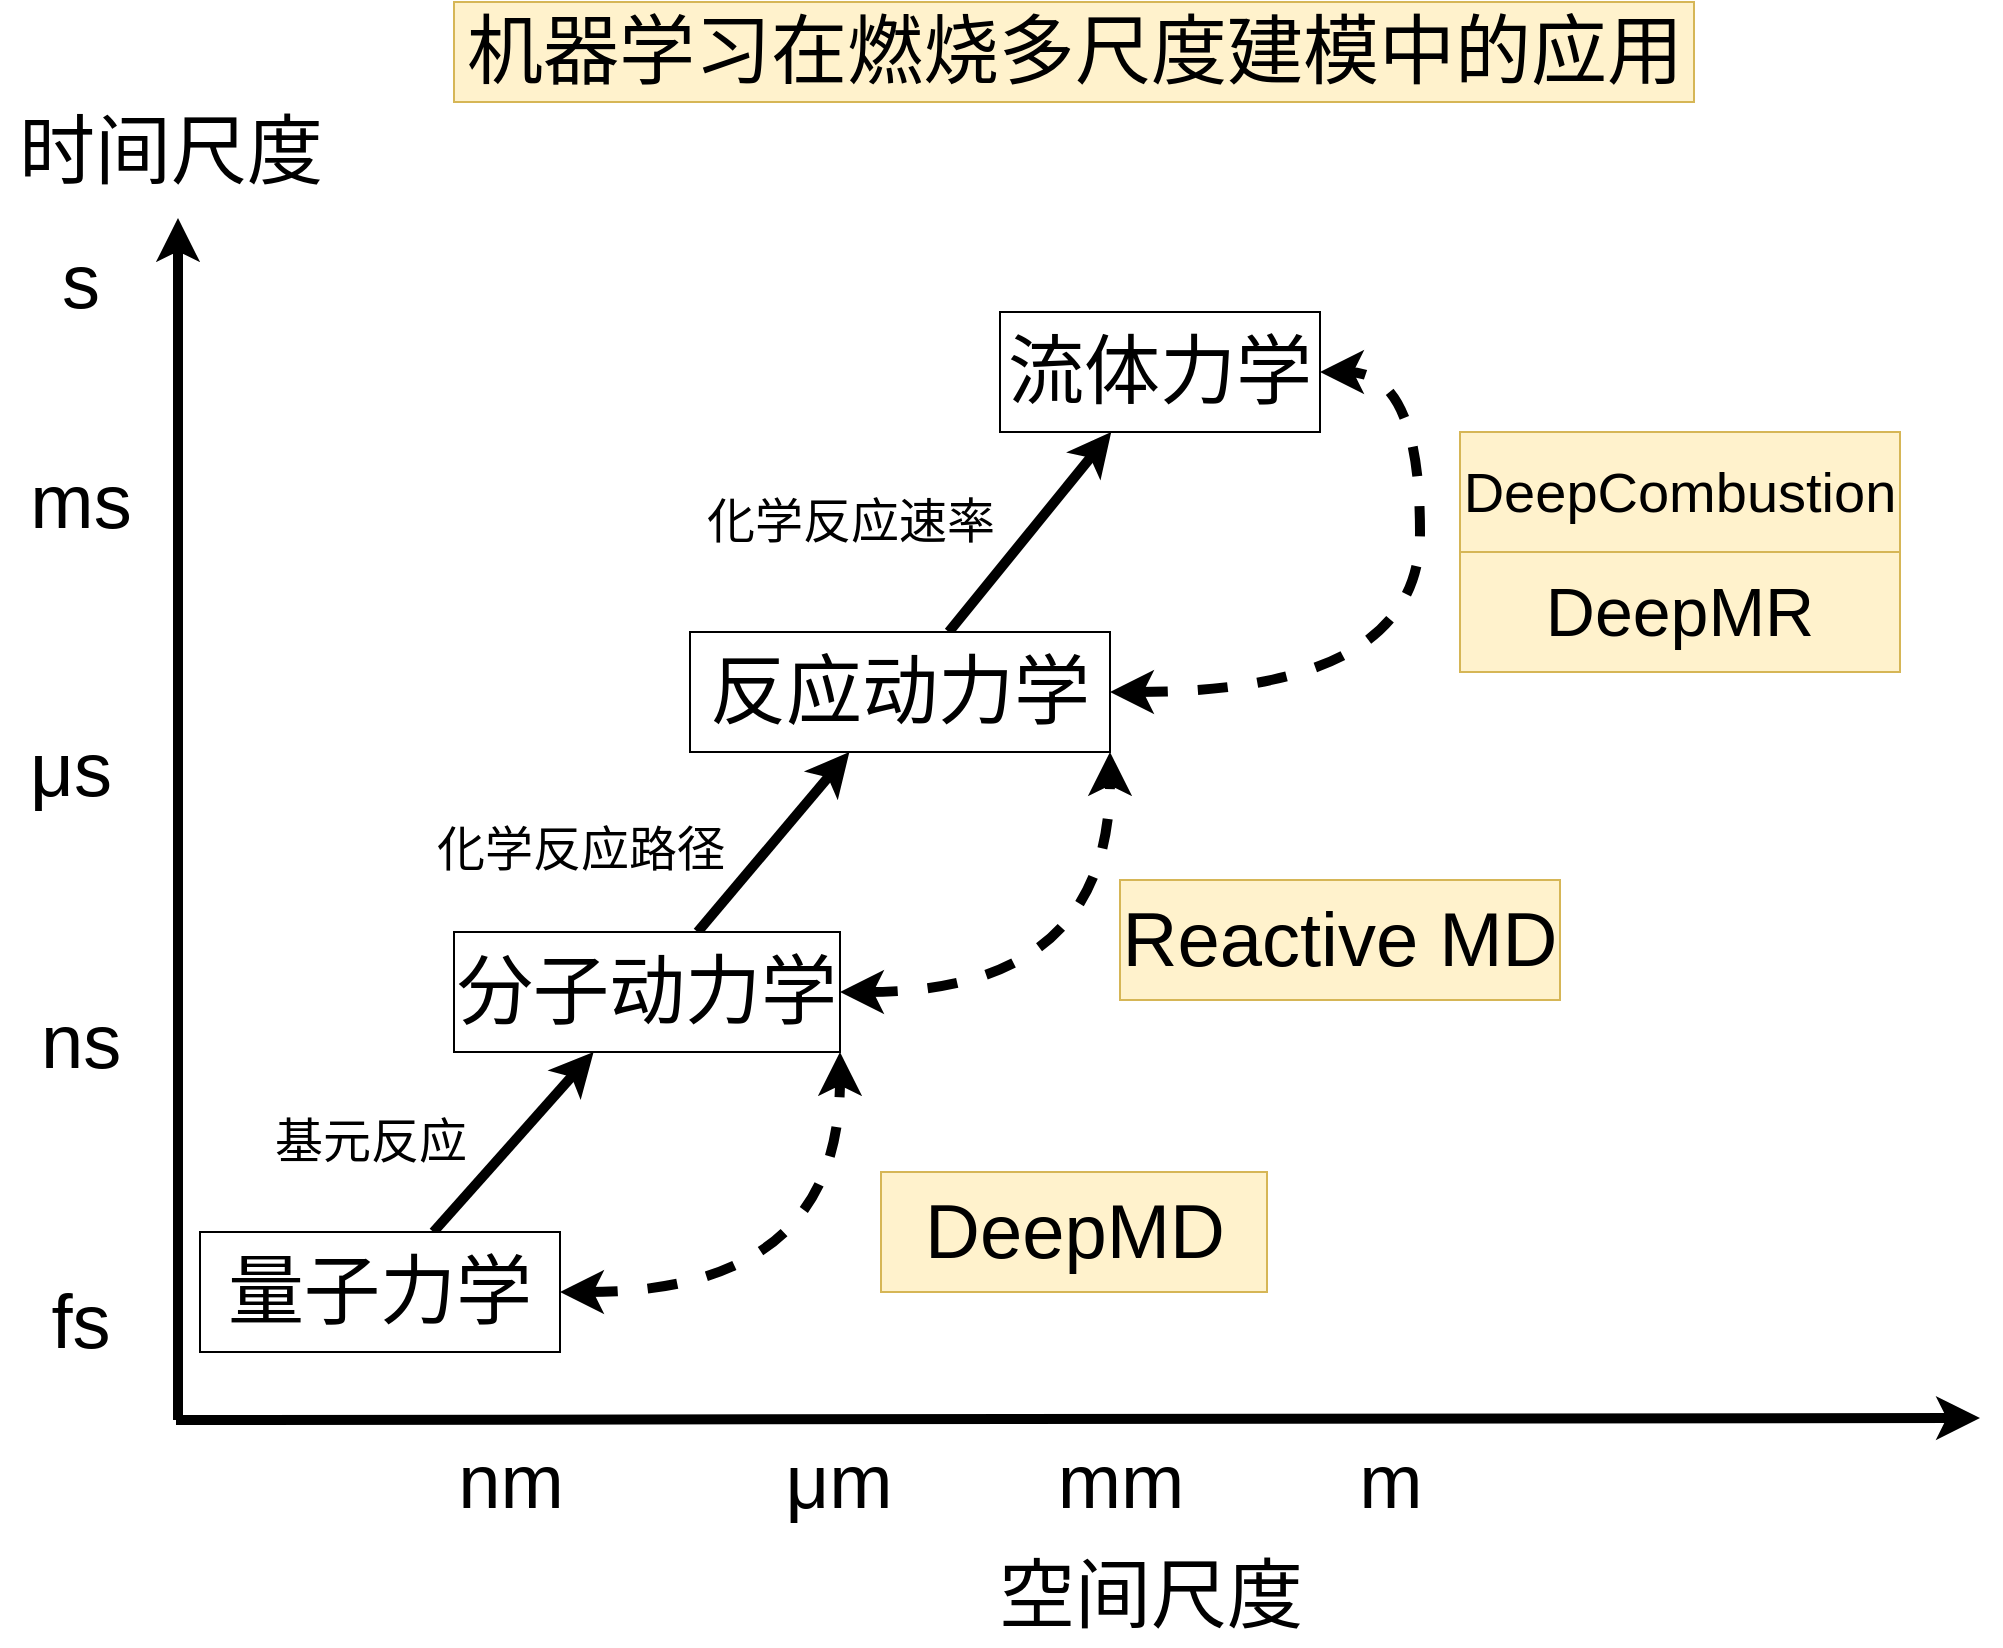 <mxfile version="15.9.4" type="github">
  <diagram id="kzGisLi0H4hDdgbpCc58" name="Page-1">
    <mxGraphModel dx="1483" dy="770" grid="1" gridSize="10" guides="1" tooltips="1" connect="1" arrows="1" fold="1" page="1" pageScale="1" pageWidth="827" pageHeight="827" math="0" shadow="0">
      <root>
        <mxCell id="0" />
        <mxCell id="1" parent="0" />
        <mxCell id="out4iCBxHCImszKJyRuK-1" value="" style="endArrow=classic;html=1;rounded=0;strokeWidth=5;" edge="1" parent="1">
          <mxGeometry width="50" height="50" relative="1" as="geometry">
            <mxPoint x="118" y="714" as="sourcePoint" />
            <mxPoint x="1020" y="713" as="targetPoint" />
          </mxGeometry>
        </mxCell>
        <mxCell id="out4iCBxHCImszKJyRuK-2" value="" style="endArrow=classic;html=1;rounded=0;strokeWidth=5;" edge="1" parent="1">
          <mxGeometry width="50" height="50" relative="1" as="geometry">
            <mxPoint x="119" y="714" as="sourcePoint" />
            <mxPoint x="119" y="113" as="targetPoint" />
          </mxGeometry>
        </mxCell>
        <mxCell id="out4iCBxHCImszKJyRuK-3" value="时间尺度" style="text;html=1;align=center;verticalAlign=middle;resizable=0;points=[];autosize=1;strokeColor=none;fillColor=none;fontSize=38;" vertex="1" parent="1">
          <mxGeometry x="30" y="55" width="170" height="50" as="geometry" />
        </mxCell>
        <mxCell id="out4iCBxHCImszKJyRuK-4" value="空间尺度" style="text;html=1;align=center;verticalAlign=middle;resizable=0;points=[];autosize=1;strokeColor=none;fillColor=none;fontSize=38;" vertex="1" parent="1">
          <mxGeometry x="520" y="777" width="170" height="50" as="geometry" />
        </mxCell>
        <mxCell id="out4iCBxHCImszKJyRuK-5" value="nm" style="text;html=1;align=center;verticalAlign=middle;resizable=0;points=[];autosize=1;strokeColor=none;fillColor=none;fontSize=38;" vertex="1" parent="1">
          <mxGeometry x="250" y="720" width="70" height="50" as="geometry" />
        </mxCell>
        <mxCell id="out4iCBxHCImszKJyRuK-6" value="&lt;span style=&quot;font-weight: normal&quot;&gt;μm&lt;/span&gt;" style="text;html=1;align=center;verticalAlign=middle;resizable=0;points=[];autosize=1;strokeColor=none;fillColor=none;fontSize=38;labelBackgroundColor=none;fontStyle=1" vertex="1" parent="1">
          <mxGeometry x="414" y="720" width="70" height="50" as="geometry" />
        </mxCell>
        <mxCell id="out4iCBxHCImszKJyRuK-7" value="mm" style="text;html=1;align=center;verticalAlign=middle;resizable=0;points=[];autosize=1;strokeColor=none;fillColor=none;fontSize=38;labelBackgroundColor=none;" vertex="1" parent="1">
          <mxGeometry x="550" y="720" width="80" height="50" as="geometry" />
        </mxCell>
        <mxCell id="out4iCBxHCImszKJyRuK-8" value="m" style="text;html=1;align=center;verticalAlign=middle;resizable=0;points=[];autosize=1;strokeColor=none;fillColor=none;fontSize=38;labelBackgroundColor=none;" vertex="1" parent="1">
          <mxGeometry x="700" y="720" width="50" height="50" as="geometry" />
        </mxCell>
        <mxCell id="out4iCBxHCImszKJyRuK-9" value="ns" style="text;html=1;align=center;verticalAlign=middle;resizable=0;points=[];autosize=1;strokeColor=none;fillColor=none;fontSize=38;" vertex="1" parent="1">
          <mxGeometry x="40" y="500" width="60" height="50" as="geometry" />
        </mxCell>
        <mxCell id="out4iCBxHCImszKJyRuK-10" value="μs" style="text;html=1;align=center;verticalAlign=middle;resizable=0;points=[];autosize=1;strokeColor=none;fillColor=none;fontSize=38;" vertex="1" parent="1">
          <mxGeometry x="35" y="363.5" width="60" height="50" as="geometry" />
        </mxCell>
        <mxCell id="out4iCBxHCImszKJyRuK-11" value="ms" style="text;html=1;align=center;verticalAlign=middle;resizable=0;points=[];autosize=1;strokeColor=none;fillColor=none;fontSize=38;" vertex="1" parent="1">
          <mxGeometry x="35" y="230" width="70" height="50" as="geometry" />
        </mxCell>
        <mxCell id="out4iCBxHCImszKJyRuK-12" value="s" style="text;html=1;align=center;verticalAlign=middle;resizable=0;points=[];autosize=1;strokeColor=none;fillColor=none;fontSize=38;" vertex="1" parent="1">
          <mxGeometry x="55" y="120" width="30" height="50" as="geometry" />
        </mxCell>
        <mxCell id="out4iCBxHCImszKJyRuK-23" value="" style="rounded=0;orthogonalLoop=1;jettySize=auto;html=1;fontSize=38;strokeWidth=5;" edge="1" parent="1" source="out4iCBxHCImszKJyRuK-13" target="out4iCBxHCImszKJyRuK-22">
          <mxGeometry relative="1" as="geometry" />
        </mxCell>
        <mxCell id="out4iCBxHCImszKJyRuK-37" style="edgeStyle=orthogonalEdgeStyle;rounded=0;orthogonalLoop=1;jettySize=auto;html=1;entryX=1;entryY=1;entryDx=0;entryDy=0;dashed=1;fontSize=24;strokeWidth=5;exitX=1;exitY=0.5;exitDx=0;exitDy=0;startArrow=classic;startFill=1;curved=1;" edge="1" parent="1" source="out4iCBxHCImszKJyRuK-13" target="out4iCBxHCImszKJyRuK-22">
          <mxGeometry relative="1" as="geometry">
            <Array as="points">
              <mxPoint x="450" y="650" />
            </Array>
          </mxGeometry>
        </mxCell>
        <mxCell id="out4iCBxHCImszKJyRuK-13" value="量子力学" style="rounded=0;whiteSpace=wrap;html=1;labelBackgroundColor=none;fontSize=38;" vertex="1" parent="1">
          <mxGeometry x="130" y="620" width="180" height="60" as="geometry" />
        </mxCell>
        <mxCell id="out4iCBxHCImszKJyRuK-18" value="fs" style="text;html=1;align=center;verticalAlign=middle;resizable=0;points=[];autosize=1;strokeColor=none;fillColor=none;fontSize=38;" vertex="1" parent="1">
          <mxGeometry x="45" y="640" width="50" height="50" as="geometry" />
        </mxCell>
        <mxCell id="out4iCBxHCImszKJyRuK-25" value="" style="edgeStyle=none;rounded=0;orthogonalLoop=1;jettySize=auto;html=1;fontSize=38;strokeWidth=5;" edge="1" parent="1" source="out4iCBxHCImszKJyRuK-22" target="out4iCBxHCImszKJyRuK-24">
          <mxGeometry relative="1" as="geometry" />
        </mxCell>
        <mxCell id="out4iCBxHCImszKJyRuK-38" style="edgeStyle=orthogonalEdgeStyle;rounded=0;orthogonalLoop=1;jettySize=auto;html=1;entryX=1;entryY=1;entryDx=0;entryDy=0;dashed=1;fontSize=24;strokeWidth=5;exitX=1;exitY=0.5;exitDx=0;exitDy=0;startArrow=classic;startFill=1;curved=1;" edge="1" parent="1" source="out4iCBxHCImszKJyRuK-22" target="out4iCBxHCImszKJyRuK-24">
          <mxGeometry relative="1" as="geometry" />
        </mxCell>
        <mxCell id="out4iCBxHCImszKJyRuK-22" value="分子动力学" style="whiteSpace=wrap;html=1;fontSize=38;rounded=0;labelBackgroundColor=none;" vertex="1" parent="1">
          <mxGeometry x="257" y="470" width="193" height="60" as="geometry" />
        </mxCell>
        <mxCell id="out4iCBxHCImszKJyRuK-27" value="" style="edgeStyle=none;rounded=0;orthogonalLoop=1;jettySize=auto;html=1;fontSize=38;strokeWidth=5;" edge="1" parent="1" source="out4iCBxHCImszKJyRuK-24" target="out4iCBxHCImszKJyRuK-26">
          <mxGeometry relative="1" as="geometry" />
        </mxCell>
        <mxCell id="out4iCBxHCImszKJyRuK-44" style="edgeStyle=orthogonalEdgeStyle;curved=1;rounded=0;orthogonalLoop=1;jettySize=auto;html=1;entryX=1;entryY=0.5;entryDx=0;entryDy=0;dashed=1;fontSize=34;startArrow=classic;startFill=1;strokeWidth=5;exitX=1;exitY=0.5;exitDx=0;exitDy=0;" edge="1" parent="1" source="out4iCBxHCImszKJyRuK-24" target="out4iCBxHCImszKJyRuK-26">
          <mxGeometry relative="1" as="geometry">
            <Array as="points">
              <mxPoint x="740" y="350" />
              <mxPoint x="740" y="190" />
            </Array>
          </mxGeometry>
        </mxCell>
        <mxCell id="out4iCBxHCImszKJyRuK-24" value="反应动力学" style="whiteSpace=wrap;html=1;fontSize=38;rounded=0;labelBackgroundColor=none;" vertex="1" parent="1">
          <mxGeometry x="375" y="320" width="210" height="60" as="geometry" />
        </mxCell>
        <mxCell id="out4iCBxHCImszKJyRuK-26" value="流体力学" style="whiteSpace=wrap;html=1;fontSize=38;rounded=0;labelBackgroundColor=none;" vertex="1" parent="1">
          <mxGeometry x="530" y="160" width="160" height="60" as="geometry" />
        </mxCell>
        <mxCell id="out4iCBxHCImszKJyRuK-28" value="基元反应" style="text;html=1;align=center;verticalAlign=middle;resizable=0;points=[];autosize=1;strokeColor=none;fillColor=none;fontSize=24;" vertex="1" parent="1">
          <mxGeometry x="160" y="560" width="110" height="30" as="geometry" />
        </mxCell>
        <mxCell id="out4iCBxHCImszKJyRuK-29" value="化学反应路径" style="text;html=1;align=center;verticalAlign=middle;resizable=0;points=[];autosize=1;strokeColor=none;fillColor=none;fontSize=24;" vertex="1" parent="1">
          <mxGeometry x="240" y="414" width="160" height="30" as="geometry" />
        </mxCell>
        <mxCell id="out4iCBxHCImszKJyRuK-30" value="化学反应速率" style="text;html=1;align=center;verticalAlign=middle;resizable=0;points=[];autosize=1;strokeColor=none;fillColor=none;fontSize=24;" vertex="1" parent="1">
          <mxGeometry x="375" y="250" width="160" height="30" as="geometry" />
        </mxCell>
        <mxCell id="out4iCBxHCImszKJyRuK-31" value="DeepMD" style="whiteSpace=wrap;html=1;fontSize=38;rounded=0;labelBackgroundColor=none;fillColor=#fff2cc;strokeColor=#d6b656;" vertex="1" parent="1">
          <mxGeometry x="470.5" y="590" width="193" height="60" as="geometry" />
        </mxCell>
        <mxCell id="out4iCBxHCImszKJyRuK-34" value="Reactive MD" style="whiteSpace=wrap;html=1;fontSize=38;rounded=0;labelBackgroundColor=none;fillColor=#fff2cc;strokeColor=#d6b656;" vertex="1" parent="1">
          <mxGeometry x="590" y="444" width="220" height="60" as="geometry" />
        </mxCell>
        <mxCell id="out4iCBxHCImszKJyRuK-39" value="DeepMR" style="whiteSpace=wrap;html=1;fontSize=34;rounded=0;labelBackgroundColor=none;fillColor=#fff2cc;strokeColor=#d6b656;" vertex="1" parent="1">
          <mxGeometry x="760" y="280" width="220" height="60" as="geometry" />
        </mxCell>
        <mxCell id="out4iCBxHCImszKJyRuK-40" value="DeepCombustion" style="whiteSpace=wrap;html=1;fontSize=28;rounded=0;labelBackgroundColor=none;fillColor=#fff2cc;strokeColor=#d6b656;" vertex="1" parent="1">
          <mxGeometry x="760" y="220" width="220" height="60" as="geometry" />
        </mxCell>
        <mxCell id="out4iCBxHCImszKJyRuK-45" value="机器学习在燃烧多尺度建模中的应用" style="text;html=1;align=center;verticalAlign=middle;resizable=0;points=[];autosize=1;strokeColor=#d6b656;fillColor=#fff2cc;fontSize=38;" vertex="1" parent="1">
          <mxGeometry x="257" y="5" width="620" height="50" as="geometry" />
        </mxCell>
      </root>
    </mxGraphModel>
  </diagram>
</mxfile>
